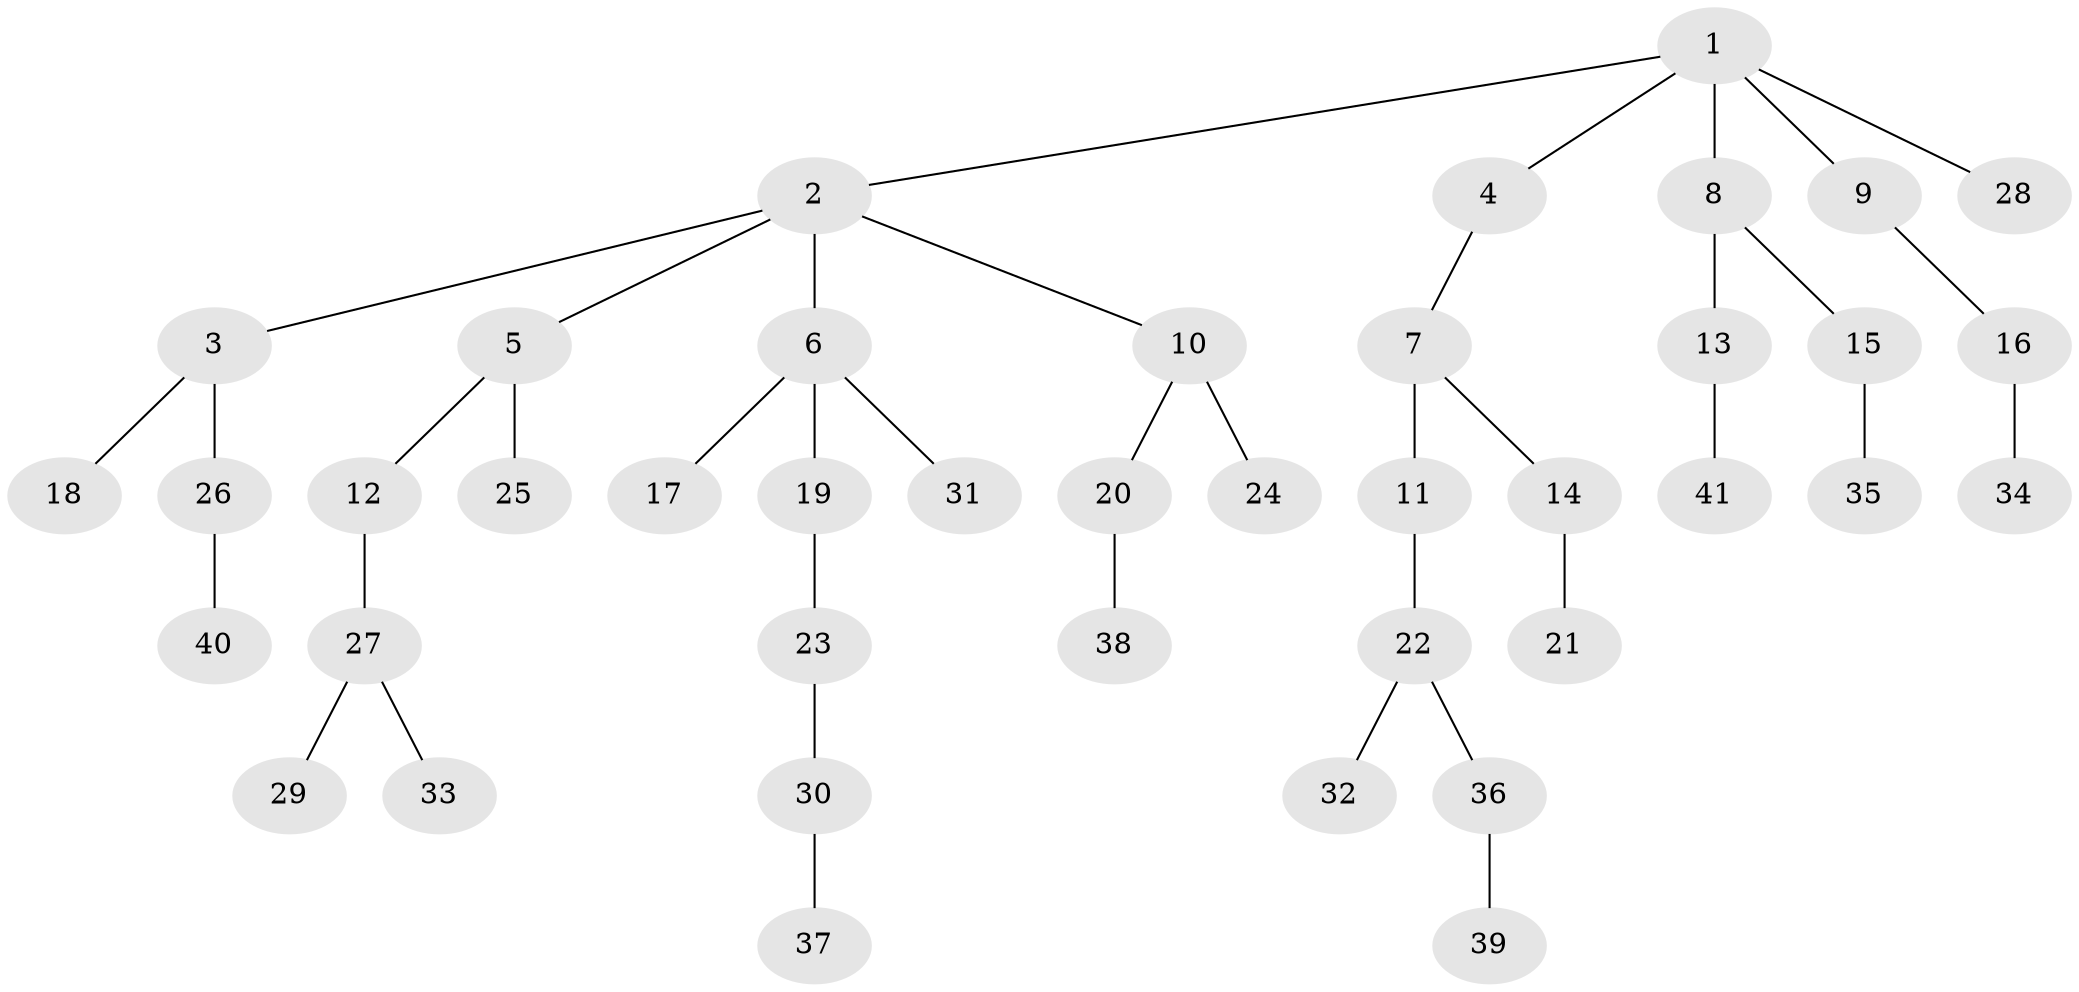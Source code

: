 // original degree distribution, {7: 0.024390243902439025, 4: 0.06097560975609756, 2: 0.24390243902439024, 3: 0.17073170731707318, 6: 0.012195121951219513, 1: 0.4878048780487805}
// Generated by graph-tools (version 1.1) at 2025/36/03/09/25 02:36:39]
// undirected, 41 vertices, 40 edges
graph export_dot {
graph [start="1"]
  node [color=gray90,style=filled];
  1;
  2;
  3;
  4;
  5;
  6;
  7;
  8;
  9;
  10;
  11;
  12;
  13;
  14;
  15;
  16;
  17;
  18;
  19;
  20;
  21;
  22;
  23;
  24;
  25;
  26;
  27;
  28;
  29;
  30;
  31;
  32;
  33;
  34;
  35;
  36;
  37;
  38;
  39;
  40;
  41;
  1 -- 2 [weight=1.0];
  1 -- 4 [weight=1.0];
  1 -- 8 [weight=1.0];
  1 -- 9 [weight=1.0];
  1 -- 28 [weight=1.0];
  2 -- 3 [weight=1.0];
  2 -- 5 [weight=1.0];
  2 -- 6 [weight=2.0];
  2 -- 10 [weight=1.0];
  3 -- 18 [weight=1.0];
  3 -- 26 [weight=1.0];
  4 -- 7 [weight=1.0];
  5 -- 12 [weight=1.0];
  5 -- 25 [weight=1.0];
  6 -- 17 [weight=1.0];
  6 -- 19 [weight=1.0];
  6 -- 31 [weight=1.0];
  7 -- 11 [weight=3.0];
  7 -- 14 [weight=1.0];
  8 -- 13 [weight=1.0];
  8 -- 15 [weight=1.0];
  9 -- 16 [weight=1.0];
  10 -- 20 [weight=1.0];
  10 -- 24 [weight=2.0];
  11 -- 22 [weight=1.0];
  12 -- 27 [weight=1.0];
  13 -- 41 [weight=1.0];
  14 -- 21 [weight=1.0];
  15 -- 35 [weight=1.0];
  16 -- 34 [weight=1.0];
  19 -- 23 [weight=2.0];
  20 -- 38 [weight=1.0];
  22 -- 32 [weight=1.0];
  22 -- 36 [weight=1.0];
  23 -- 30 [weight=1.0];
  26 -- 40 [weight=1.0];
  27 -- 29 [weight=1.0];
  27 -- 33 [weight=1.0];
  30 -- 37 [weight=1.0];
  36 -- 39 [weight=1.0];
}
